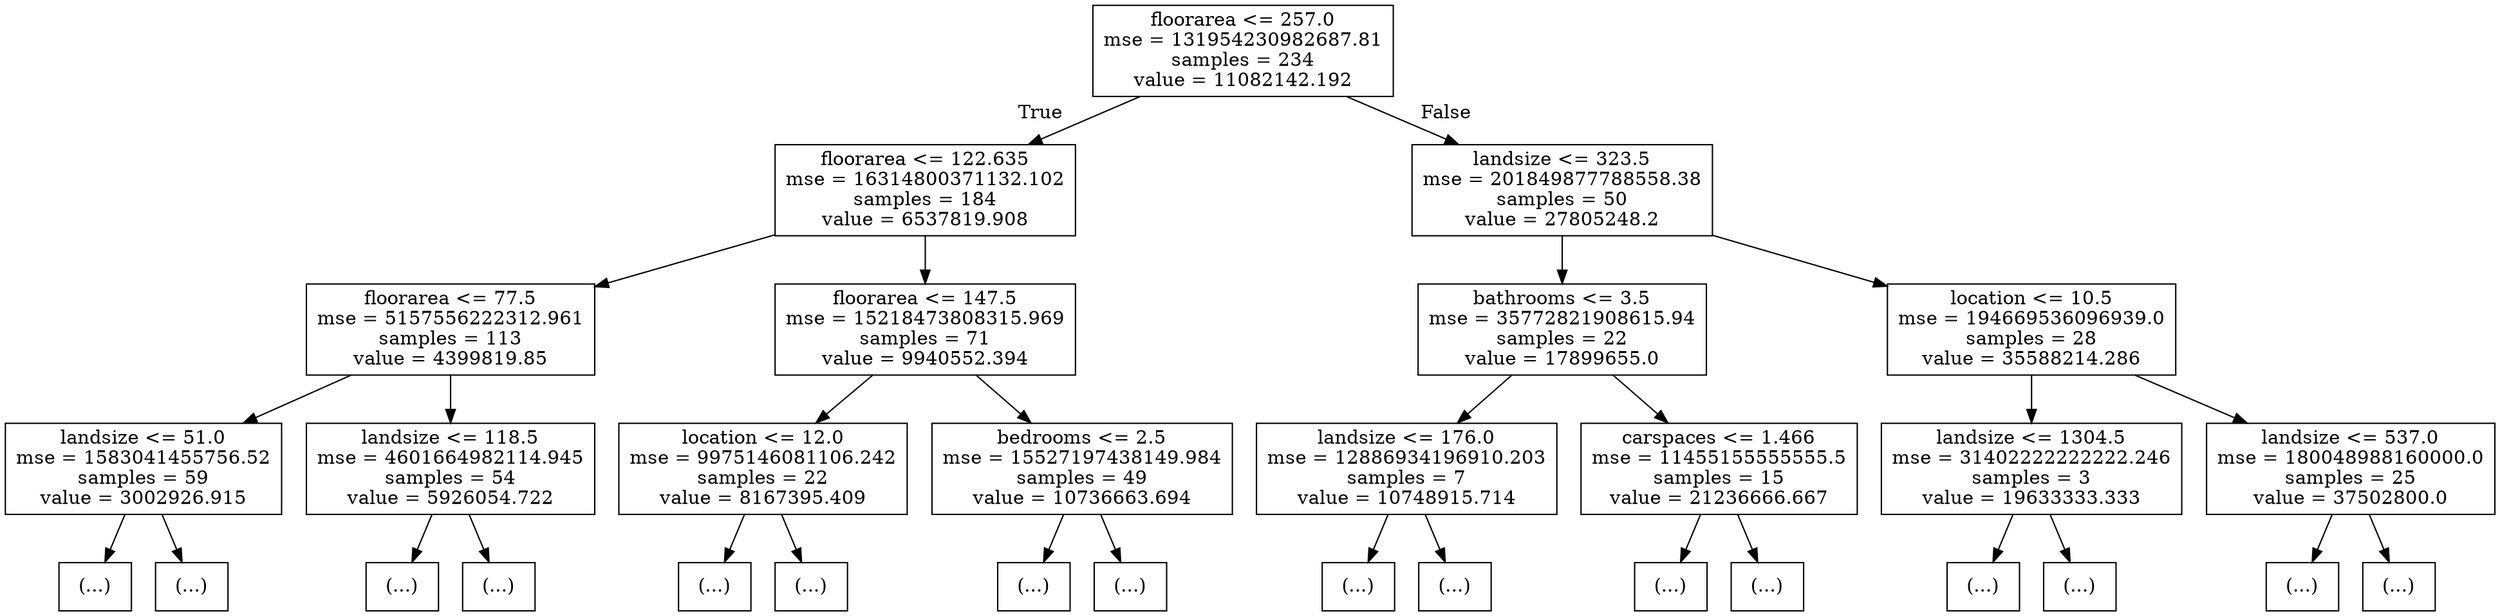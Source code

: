 digraph Tree {
node [shape=box] ;
0 [label="floorarea <= 257.0\nmse = 131954230982687.81\nsamples = 234\nvalue = 11082142.192"] ;
1 [label="floorarea <= 122.635\nmse = 16314800371132.102\nsamples = 184\nvalue = 6537819.908"] ;
0 -> 1 [labeldistance=2.5, labelangle=45, headlabel="True"] ;
2 [label="floorarea <= 77.5\nmse = 5157556222312.961\nsamples = 113\nvalue = 4399819.85"] ;
1 -> 2 ;
3 [label="landsize <= 51.0\nmse = 1583041455756.52\nsamples = 59\nvalue = 3002926.915"] ;
2 -> 3 ;
4 [label="(...)"] ;
3 -> 4 ;
35 [label="(...)"] ;
3 -> 35 ;
114 [label="landsize <= 118.5\nmse = 4601664982114.945\nsamples = 54\nvalue = 5926054.722"] ;
2 -> 114 ;
115 [label="(...)"] ;
114 -> 115 ;
168 [label="(...)"] ;
114 -> 168 ;
219 [label="floorarea <= 147.5\nmse = 15218473808315.969\nsamples = 71\nvalue = 9940552.394"] ;
1 -> 219 ;
220 [label="location <= 12.0\nmse = 9975146081106.242\nsamples = 22\nvalue = 8167395.409"] ;
219 -> 220 ;
221 [label="(...)"] ;
220 -> 221 ;
240 [label="(...)"] ;
220 -> 240 ;
259 [label="bedrooms <= 2.5\nmse = 15527197438149.984\nsamples = 49\nvalue = 10736663.694"] ;
219 -> 259 ;
260 [label="(...)"] ;
259 -> 260 ;
261 [label="(...)"] ;
259 -> 261 ;
344 [label="landsize <= 323.5\nmse = 201849877788558.38\nsamples = 50\nvalue = 27805248.2"] ;
0 -> 344 [labeldistance=2.5, labelangle=-45, headlabel="False"] ;
345 [label="bathrooms <= 3.5\nmse = 35772821908615.94\nsamples = 22\nvalue = 17899655.0"] ;
344 -> 345 ;
346 [label="landsize <= 176.0\nmse = 12886934196910.203\nsamples = 7\nvalue = 10748915.714"] ;
345 -> 346 ;
347 [label="(...)"] ;
346 -> 347 ;
350 [label="(...)"] ;
346 -> 350 ;
359 [label="carspaces <= 1.466\nmse = 11455155555555.5\nsamples = 15\nvalue = 21236666.667"] ;
345 -> 359 ;
360 [label="(...)"] ;
359 -> 360 ;
363 [label="(...)"] ;
359 -> 363 ;
384 [label="location <= 10.5\nmse = 194669536096939.0\nsamples = 28\nvalue = 35588214.286"] ;
344 -> 384 ;
385 [label="landsize <= 1304.5\nmse = 31402222222222.246\nsamples = 3\nvalue = 19633333.333"] ;
384 -> 385 ;
386 [label="(...)"] ;
385 -> 386 ;
389 [label="(...)"] ;
385 -> 389 ;
390 [label="landsize <= 537.0\nmse = 180048988160000.0\nsamples = 25\nvalue = 37502800.0"] ;
384 -> 390 ;
391 [label="(...)"] ;
390 -> 391 ;
424 [label="(...)"] ;
390 -> 424 ;
}